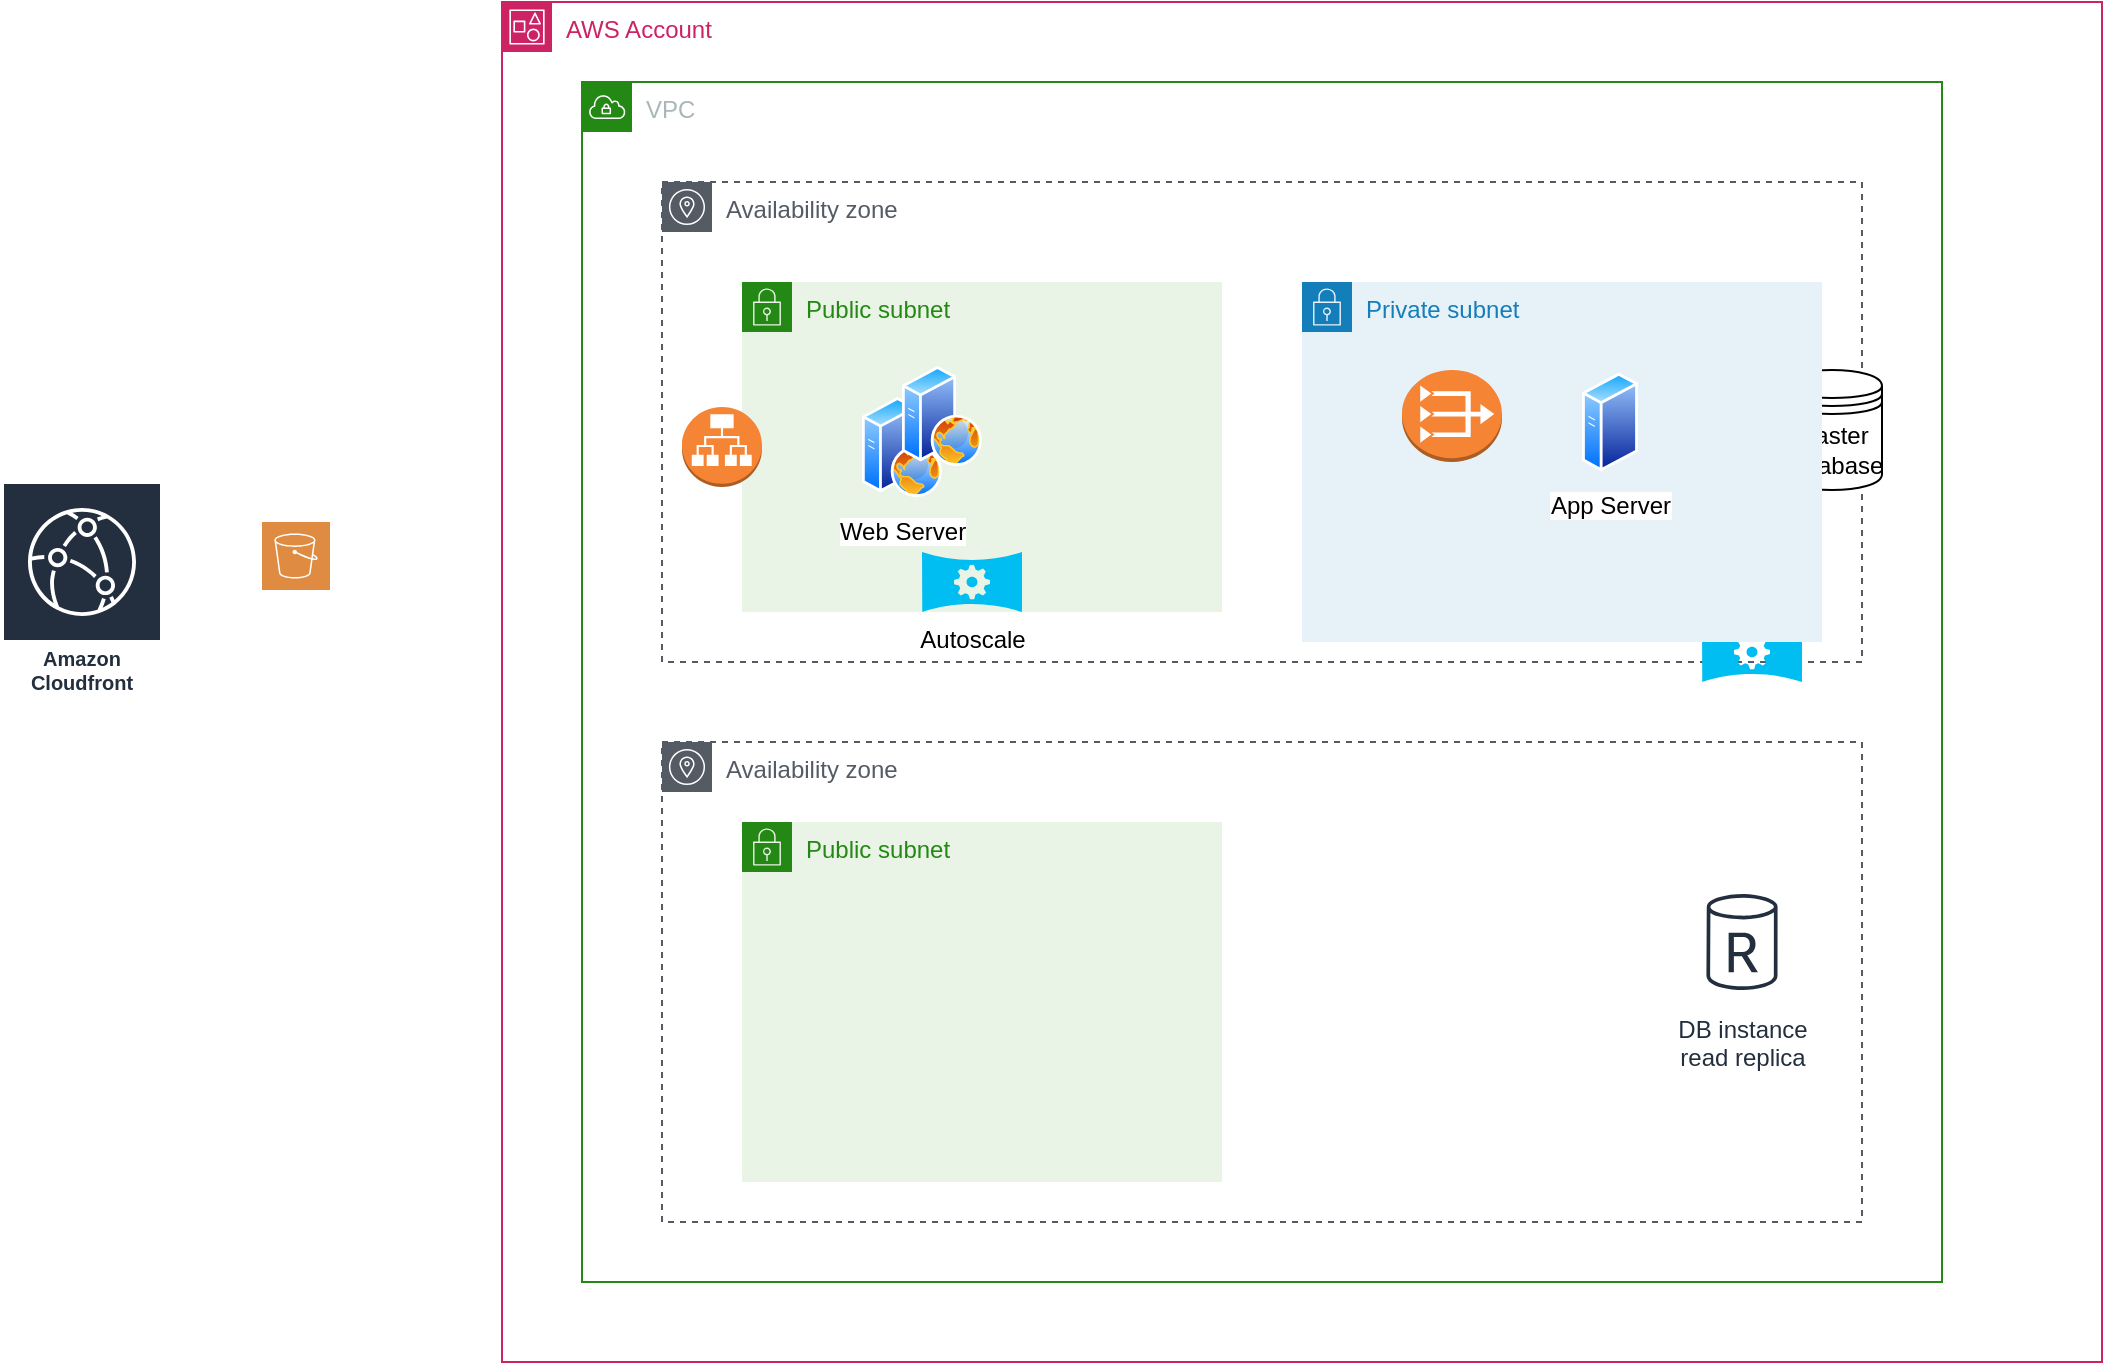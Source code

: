 <mxfile version="20.3.7" type="github">
  <diagram id="apZXv9KYR27fRoOn6EyO" name="Page-1">
    <mxGraphModel dx="3538" dy="1507" grid="1" gridSize="10" guides="1" tooltips="1" connect="1" arrows="1" fold="1" page="1" pageScale="1" pageWidth="850" pageHeight="1100" math="0" shadow="0">
      <root>
        <mxCell id="0" />
        <mxCell id="1" parent="0" />
        <mxCell id="sRFoW2Q1E6vJ9wMTpfTS-1" value="VPC" style="points=[[0,0],[0.25,0],[0.5,0],[0.75,0],[1,0],[1,0.25],[1,0.5],[1,0.75],[1,1],[0.75,1],[0.5,1],[0.25,1],[0,1],[0,0.75],[0,0.5],[0,0.25]];outlineConnect=0;gradientColor=none;html=1;whiteSpace=wrap;fontSize=12;fontStyle=0;container=1;pointerEvents=0;collapsible=0;recursiveResize=0;shape=mxgraph.aws4.group;grIcon=mxgraph.aws4.group_vpc;strokeColor=#248814;fillColor=none;verticalAlign=top;align=left;spacingLeft=30;fontColor=#AAB7B8;dashed=0;" vertex="1" parent="1">
          <mxGeometry x="80" y="120" width="680" height="600" as="geometry" />
        </mxCell>
        <mxCell id="sRFoW2Q1E6vJ9wMTpfTS-3" value="Availability zone" style="sketch=0;outlineConnect=0;gradientColor=none;html=1;whiteSpace=wrap;fontSize=12;fontStyle=0;shape=mxgraph.aws4.group;grIcon=mxgraph.aws4.group_availability_zone;strokeColor=#545B64;fillColor=none;verticalAlign=top;align=left;spacingLeft=30;fontColor=#545B64;dashed=1;" vertex="1" parent="sRFoW2Q1E6vJ9wMTpfTS-1">
          <mxGeometry x="40" y="50" width="600" height="240" as="geometry" />
        </mxCell>
        <mxCell id="sRFoW2Q1E6vJ9wMTpfTS-19" value="Master&lt;br&gt;Database" style="shape=datastore;whiteSpace=wrap;html=1;" vertex="1" parent="sRFoW2Q1E6vJ9wMTpfTS-1">
          <mxGeometry x="600" y="144" width="50" height="60" as="geometry" />
        </mxCell>
        <mxCell id="sRFoW2Q1E6vJ9wMTpfTS-23" value="" style="verticalLabelPosition=bottom;html=1;verticalAlign=top;align=center;strokeColor=none;fillColor=#00BEF2;shape=mxgraph.azure.autoscale;" vertex="1" parent="sRFoW2Q1E6vJ9wMTpfTS-1">
          <mxGeometry x="560" y="270" width="50" height="30" as="geometry" />
        </mxCell>
        <mxCell id="sRFoW2Q1E6vJ9wMTpfTS-2" value="AWS Account" style="points=[[0,0],[0.25,0],[0.5,0],[0.75,0],[1,0],[1,0.25],[1,0.5],[1,0.75],[1,1],[0.75,1],[0.5,1],[0.25,1],[0,1],[0,0.75],[0,0.5],[0,0.25]];outlineConnect=0;gradientColor=none;html=1;whiteSpace=wrap;fontSize=12;fontStyle=0;container=1;pointerEvents=0;collapsible=0;recursiveResize=0;shape=mxgraph.aws4.group;grIcon=mxgraph.aws4.group_account;strokeColor=#CD2264;fillColor=none;verticalAlign=top;align=left;spacingLeft=30;fontColor=#CD2264;dashed=0;" vertex="1" parent="1">
          <mxGeometry x="40" y="80" width="800" height="680" as="geometry" />
        </mxCell>
        <mxCell id="sRFoW2Q1E6vJ9wMTpfTS-8" value="Private subnet" style="points=[[0,0],[0.25,0],[0.5,0],[0.75,0],[1,0],[1,0.25],[1,0.5],[1,0.75],[1,1],[0.75,1],[0.5,1],[0.25,1],[0,1],[0,0.75],[0,0.5],[0,0.25]];outlineConnect=0;gradientColor=none;html=1;whiteSpace=wrap;fontSize=12;fontStyle=0;container=1;pointerEvents=0;collapsible=0;recursiveResize=0;shape=mxgraph.aws4.group;grIcon=mxgraph.aws4.group_security_group;grStroke=0;strokeColor=#147EBA;fillColor=#E6F2F8;verticalAlign=top;align=left;spacingLeft=30;fontColor=#147EBA;dashed=0;" vertex="1" parent="sRFoW2Q1E6vJ9wMTpfTS-2">
          <mxGeometry x="400" y="140" width="260" height="180" as="geometry" />
        </mxCell>
        <mxCell id="sRFoW2Q1E6vJ9wMTpfTS-11" value="" style="outlineConnect=0;dashed=0;verticalLabelPosition=bottom;verticalAlign=top;align=center;html=1;shape=mxgraph.aws3.vpc_nat_gateway;fillColor=#F58534;gradientColor=none;" vertex="1" parent="sRFoW2Q1E6vJ9wMTpfTS-8">
          <mxGeometry x="50" y="44" width="50" height="46" as="geometry" />
        </mxCell>
        <mxCell id="sRFoW2Q1E6vJ9wMTpfTS-18" value="App Server" style="aspect=fixed;perimeter=ellipsePerimeter;html=1;align=center;shadow=0;dashed=0;spacingTop=3;image;image=img/lib/active_directory/generic_server.svg;" vertex="1" parent="sRFoW2Q1E6vJ9wMTpfTS-8">
          <mxGeometry x="140" y="45" width="28.0" height="50" as="geometry" />
        </mxCell>
        <mxCell id="sRFoW2Q1E6vJ9wMTpfTS-4" value="Availability zone" style="sketch=0;outlineConnect=0;gradientColor=none;html=1;whiteSpace=wrap;fontSize=12;fontStyle=0;shape=mxgraph.aws4.group;grIcon=mxgraph.aws4.group_availability_zone;strokeColor=#545B64;fillColor=none;verticalAlign=top;align=left;spacingLeft=30;fontColor=#545B64;dashed=1;" vertex="1" parent="sRFoW2Q1E6vJ9wMTpfTS-2">
          <mxGeometry x="80" y="370" width="600" height="240" as="geometry" />
        </mxCell>
        <mxCell id="sRFoW2Q1E6vJ9wMTpfTS-6" value="Public subnet" style="points=[[0,0],[0.25,0],[0.5,0],[0.75,0],[1,0],[1,0.25],[1,0.5],[1,0.75],[1,1],[0.75,1],[0.5,1],[0.25,1],[0,1],[0,0.75],[0,0.5],[0,0.25]];outlineConnect=0;gradientColor=none;html=1;whiteSpace=wrap;fontSize=12;fontStyle=0;container=1;pointerEvents=0;collapsible=0;recursiveResize=0;shape=mxgraph.aws4.group;grIcon=mxgraph.aws4.group_security_group;grStroke=0;strokeColor=#248814;fillColor=#E9F3E6;verticalAlign=top;align=left;spacingLeft=30;fontColor=#248814;dashed=0;" vertex="1" parent="sRFoW2Q1E6vJ9wMTpfTS-2">
          <mxGeometry x="120" y="140" width="240" height="165" as="geometry" />
        </mxCell>
        <mxCell id="sRFoW2Q1E6vJ9wMTpfTS-15" value="Web Server" style="aspect=fixed;perimeter=ellipsePerimeter;html=1;align=center;shadow=0;dashed=0;spacingTop=3;image;image=img/lib/active_directory/web_server.svg;" vertex="1" parent="sRFoW2Q1E6vJ9wMTpfTS-6">
          <mxGeometry x="60" y="57.5" width="40" height="50" as="geometry" />
        </mxCell>
        <mxCell id="sRFoW2Q1E6vJ9wMTpfTS-16" value="" style="aspect=fixed;perimeter=ellipsePerimeter;html=1;align=center;shadow=0;dashed=0;spacingTop=3;image;image=img/lib/active_directory/web_server.svg;" vertex="1" parent="sRFoW2Q1E6vJ9wMTpfTS-6">
          <mxGeometry x="80" y="42" width="40" height="50" as="geometry" />
        </mxCell>
        <mxCell id="sRFoW2Q1E6vJ9wMTpfTS-22" value="Autoscale" style="verticalLabelPosition=bottom;html=1;verticalAlign=top;align=center;strokeColor=none;fillColor=#00BEF2;shape=mxgraph.azure.autoscale;" vertex="1" parent="sRFoW2Q1E6vJ9wMTpfTS-6">
          <mxGeometry x="90" y="135" width="50" height="30" as="geometry" />
        </mxCell>
        <mxCell id="sRFoW2Q1E6vJ9wMTpfTS-7" value="Public subnet" style="points=[[0,0],[0.25,0],[0.5,0],[0.75,0],[1,0],[1,0.25],[1,0.5],[1,0.75],[1,1],[0.75,1],[0.5,1],[0.25,1],[0,1],[0,0.75],[0,0.5],[0,0.25]];outlineConnect=0;gradientColor=none;html=1;whiteSpace=wrap;fontSize=12;fontStyle=0;container=1;pointerEvents=0;collapsible=0;recursiveResize=0;shape=mxgraph.aws4.group;grIcon=mxgraph.aws4.group_security_group;grStroke=0;strokeColor=#248814;fillColor=#E9F3E6;verticalAlign=top;align=left;spacingLeft=30;fontColor=#248814;dashed=0;" vertex="1" parent="sRFoW2Q1E6vJ9wMTpfTS-2">
          <mxGeometry x="120" y="410" width="240" height="180" as="geometry" />
        </mxCell>
        <mxCell id="sRFoW2Q1E6vJ9wMTpfTS-20" value="DB instance&#xa;read replica" style="sketch=0;outlineConnect=0;fontColor=#232F3E;gradientColor=none;strokeColor=#232F3E;fillColor=#ffffff;dashed=0;verticalLabelPosition=bottom;verticalAlign=top;align=center;html=1;fontSize=12;fontStyle=0;aspect=fixed;shape=mxgraph.aws4.resourceIcon;resIcon=mxgraph.aws4.db_instance_read_replica;" vertex="1" parent="sRFoW2Q1E6vJ9wMTpfTS-2">
          <mxGeometry x="590" y="440" width="60" height="60" as="geometry" />
        </mxCell>
        <mxCell id="sRFoW2Q1E6vJ9wMTpfTS-21" value="" style="outlineConnect=0;dashed=0;verticalLabelPosition=bottom;verticalAlign=top;align=center;html=1;shape=mxgraph.aws3.application_load_balancer;fillColor=#F58534;gradientColor=none;" vertex="1" parent="sRFoW2Q1E6vJ9wMTpfTS-2">
          <mxGeometry x="90" y="202.5" width="40" height="40" as="geometry" />
        </mxCell>
        <mxCell id="sRFoW2Q1E6vJ9wMTpfTS-13" value="Amazon Cloudfront" style="sketch=0;outlineConnect=0;fontColor=#232F3E;gradientColor=none;strokeColor=#ffffff;fillColor=#232F3E;dashed=0;verticalLabelPosition=middle;verticalAlign=bottom;align=center;html=1;whiteSpace=wrap;fontSize=10;fontStyle=1;spacing=3;shape=mxgraph.aws4.productIcon;prIcon=mxgraph.aws4.cloudfront;" vertex="1" parent="1">
          <mxGeometry x="-210" y="320" width="80" height="110" as="geometry" />
        </mxCell>
        <mxCell id="sRFoW2Q1E6vJ9wMTpfTS-14" value="" style="sketch=0;pointerEvents=1;shadow=0;dashed=0;html=1;strokeColor=none;fillColor=#DF8C42;labelPosition=center;verticalLabelPosition=bottom;verticalAlign=top;align=center;outlineConnect=0;shape=mxgraph.veeam2.aws_s3;" vertex="1" parent="1">
          <mxGeometry x="-80" y="340" width="34" height="34" as="geometry" />
        </mxCell>
      </root>
    </mxGraphModel>
  </diagram>
</mxfile>
